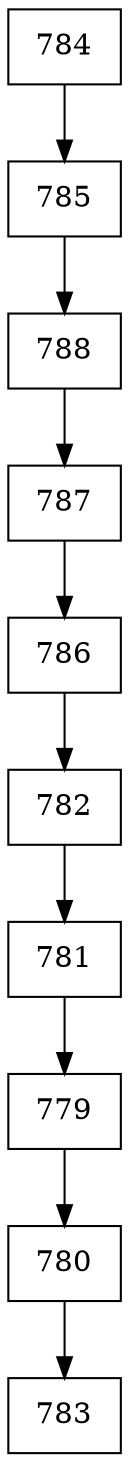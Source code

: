digraph G {
  node [shape=record];
  node0 [label="{784}"];
  node0 -> node1;
  node1 [label="{785}"];
  node1 -> node2;
  node2 [label="{788}"];
  node2 -> node3;
  node3 [label="{787}"];
  node3 -> node4;
  node4 [label="{786}"];
  node4 -> node5;
  node5 [label="{782}"];
  node5 -> node6;
  node6 [label="{781}"];
  node6 -> node7;
  node7 [label="{779}"];
  node7 -> node8;
  node8 [label="{780}"];
  node8 -> node9;
  node9 [label="{783}"];
}
